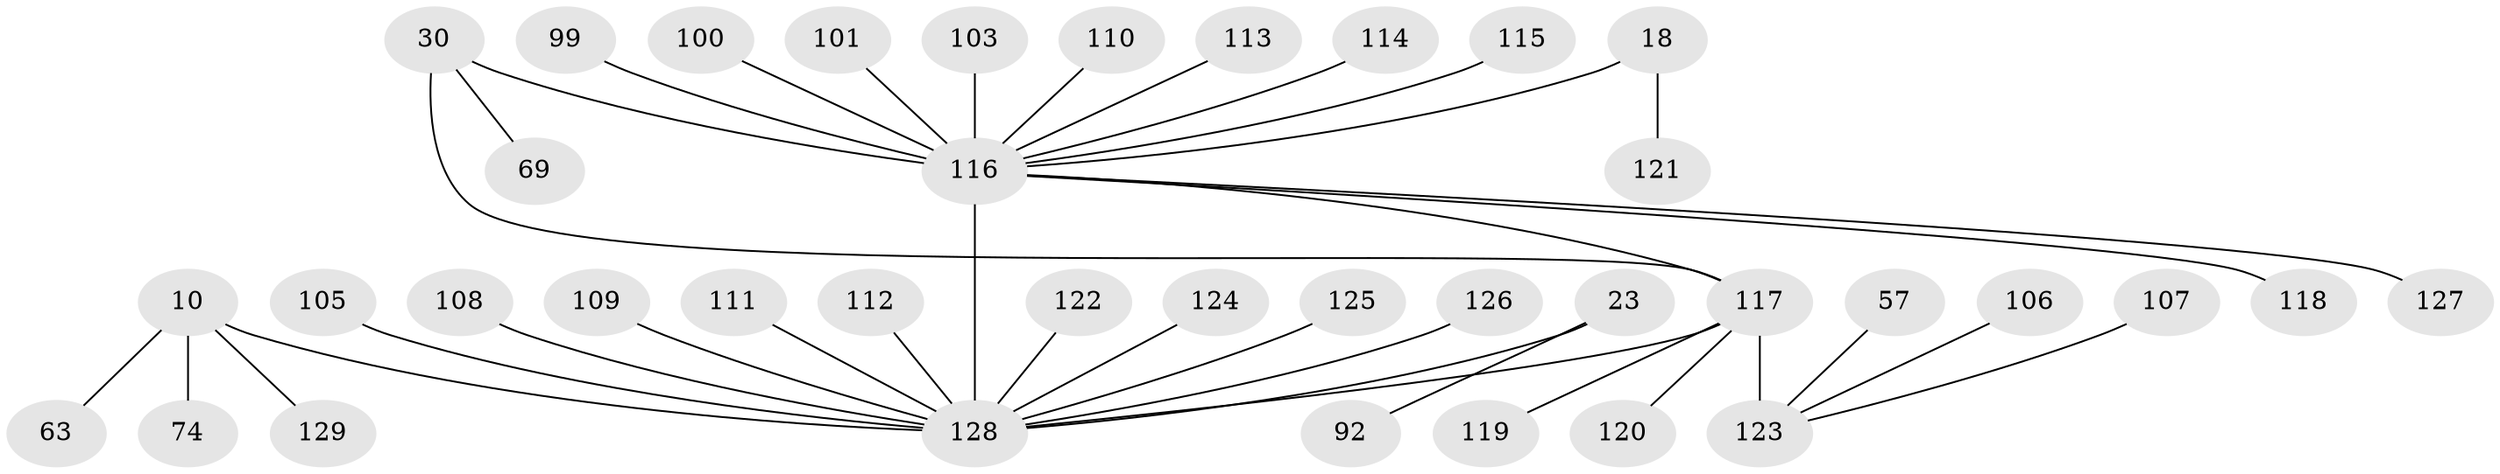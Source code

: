 // original degree distribution, {9: 0.031007751937984496, 7: 0.03875968992248062, 10: 0.031007751937984496, 8: 0.03875968992248062, 11: 0.007751937984496124, 15: 0.007751937984496124, 6: 0.031007751937984496, 13: 0.023255813953488372, 5: 0.007751937984496124, 12: 0.015503875968992248, 1: 0.6124031007751938, 2: 0.15503875968992248}
// Generated by graph-tools (version 1.1) at 2025/58/03/04/25 21:58:03]
// undirected, 38 vertices, 39 edges
graph export_dot {
graph [start="1"]
  node [color=gray90,style=filled];
  10 [super="+7"];
  18 [super="+14"];
  23 [super="+20"];
  30 [super="+26"];
  57;
  63;
  69;
  74;
  92;
  99;
  100;
  101;
  103;
  105;
  106;
  107 [super="+95"];
  108;
  109;
  110;
  111;
  112;
  113;
  114;
  115;
  116 [super="+102+97+88+60+66+76+77+91"];
  117 [super="+98"];
  118;
  119;
  120;
  121;
  122;
  123 [super="+5"];
  124;
  125;
  126;
  127;
  128 [super="+11+32+33+38+68+72+12+54+73+80+85+86+89+104+49+50+58+61+71+78+93+96"];
  129 [super="+46"];
  10 -- 63;
  10 -- 74;
  10 -- 129;
  10 -- 128 [weight=9];
  18 -- 121;
  18 -- 116 [weight=9];
  23 -- 92;
  23 -- 128 [weight=8];
  30 -- 69;
  30 -- 116 [weight=9];
  30 -- 117;
  57 -- 123;
  99 -- 116;
  100 -- 116;
  101 -- 116;
  103 -- 116;
  105 -- 128;
  106 -- 123;
  107 -- 123;
  108 -- 128;
  109 -- 128;
  110 -- 116;
  111 -- 128;
  112 -- 128;
  113 -- 116;
  114 -- 116;
  115 -- 116;
  116 -- 128 [weight=7];
  116 -- 118;
  116 -- 127;
  116 -- 117 [weight=3];
  117 -- 128 [weight=4];
  117 -- 119;
  117 -- 120;
  117 -- 123 [weight=8];
  122 -- 128;
  124 -- 128;
  125 -- 128;
  126 -- 128;
}
